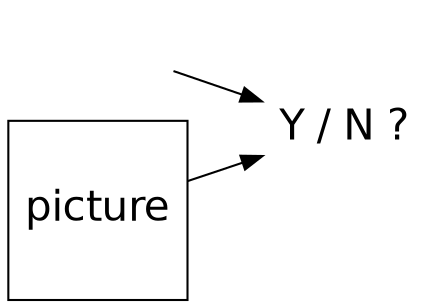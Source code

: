 digraph {
  rankdir=LR;
  node[fontname=Helvetica, width=1, fontsize=20];
  {cue, picture} -> question;
  cue[image="img/sound.png", label="", shape=none];

  question[shape=none, label="Y / N ?"];
  picture[shape=square];
}
